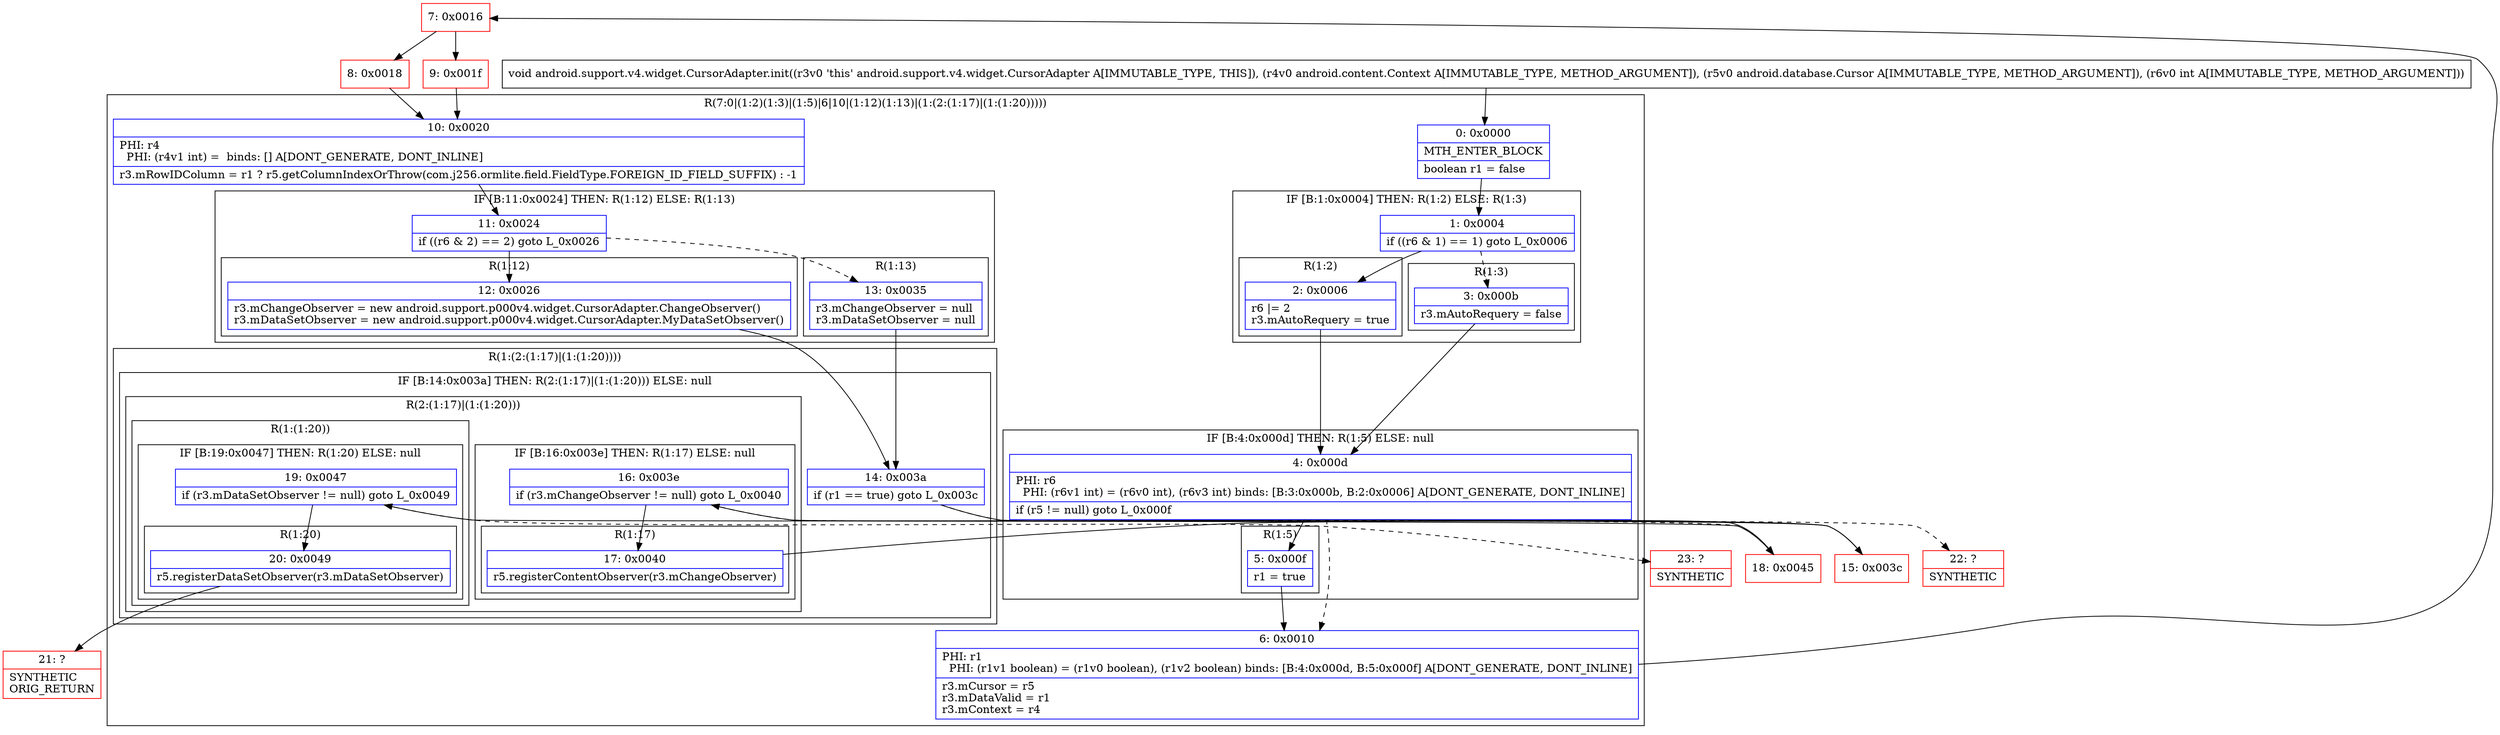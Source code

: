 digraph "CFG forandroid.support.v4.widget.CursorAdapter.init(Landroid\/content\/Context;Landroid\/database\/Cursor;I)V" {
subgraph cluster_Region_728447838 {
label = "R(7:0|(1:2)(1:3)|(1:5)|6|10|(1:12)(1:13)|(1:(2:(1:17)|(1:(1:20)))))";
node [shape=record,color=blue];
Node_0 [shape=record,label="{0\:\ 0x0000|MTH_ENTER_BLOCK\l|boolean r1 = false\l}"];
subgraph cluster_IfRegion_747122555 {
label = "IF [B:1:0x0004] THEN: R(1:2) ELSE: R(1:3)";
node [shape=record,color=blue];
Node_1 [shape=record,label="{1\:\ 0x0004|if ((r6 & 1) == 1) goto L_0x0006\l}"];
subgraph cluster_Region_379380728 {
label = "R(1:2)";
node [shape=record,color=blue];
Node_2 [shape=record,label="{2\:\ 0x0006|r6 \|= 2\lr3.mAutoRequery = true\l}"];
}
subgraph cluster_Region_437286580 {
label = "R(1:3)";
node [shape=record,color=blue];
Node_3 [shape=record,label="{3\:\ 0x000b|r3.mAutoRequery = false\l}"];
}
}
subgraph cluster_IfRegion_570374788 {
label = "IF [B:4:0x000d] THEN: R(1:5) ELSE: null";
node [shape=record,color=blue];
Node_4 [shape=record,label="{4\:\ 0x000d|PHI: r6 \l  PHI: (r6v1 int) = (r6v0 int), (r6v3 int) binds: [B:3:0x000b, B:2:0x0006] A[DONT_GENERATE, DONT_INLINE]\l|if (r5 != null) goto L_0x000f\l}"];
subgraph cluster_Region_181183652 {
label = "R(1:5)";
node [shape=record,color=blue];
Node_5 [shape=record,label="{5\:\ 0x000f|r1 = true\l}"];
}
}
Node_6 [shape=record,label="{6\:\ 0x0010|PHI: r1 \l  PHI: (r1v1 boolean) = (r1v0 boolean), (r1v2 boolean) binds: [B:4:0x000d, B:5:0x000f] A[DONT_GENERATE, DONT_INLINE]\l|r3.mCursor = r5\lr3.mDataValid = r1\lr3.mContext = r4\l}"];
Node_10 [shape=record,label="{10\:\ 0x0020|PHI: r4 \l  PHI: (r4v1 int) =  binds: [] A[DONT_GENERATE, DONT_INLINE]\l|r3.mRowIDColumn = r1 ? r5.getColumnIndexOrThrow(com.j256.ormlite.field.FieldType.FOREIGN_ID_FIELD_SUFFIX) : \-1\l}"];
subgraph cluster_IfRegion_1289828919 {
label = "IF [B:11:0x0024] THEN: R(1:12) ELSE: R(1:13)";
node [shape=record,color=blue];
Node_11 [shape=record,label="{11\:\ 0x0024|if ((r6 & 2) == 2) goto L_0x0026\l}"];
subgraph cluster_Region_1033077616 {
label = "R(1:12)";
node [shape=record,color=blue];
Node_12 [shape=record,label="{12\:\ 0x0026|r3.mChangeObserver = new android.support.p000v4.widget.CursorAdapter.ChangeObserver()\lr3.mDataSetObserver = new android.support.p000v4.widget.CursorAdapter.MyDataSetObserver()\l}"];
}
subgraph cluster_Region_607123360 {
label = "R(1:13)";
node [shape=record,color=blue];
Node_13 [shape=record,label="{13\:\ 0x0035|r3.mChangeObserver = null\lr3.mDataSetObserver = null\l}"];
}
}
subgraph cluster_Region_2094842555 {
label = "R(1:(2:(1:17)|(1:(1:20))))";
node [shape=record,color=blue];
subgraph cluster_IfRegion_1448840439 {
label = "IF [B:14:0x003a] THEN: R(2:(1:17)|(1:(1:20))) ELSE: null";
node [shape=record,color=blue];
Node_14 [shape=record,label="{14\:\ 0x003a|if (r1 == true) goto L_0x003c\l}"];
subgraph cluster_Region_959016853 {
label = "R(2:(1:17)|(1:(1:20)))";
node [shape=record,color=blue];
subgraph cluster_IfRegion_402711491 {
label = "IF [B:16:0x003e] THEN: R(1:17) ELSE: null";
node [shape=record,color=blue];
Node_16 [shape=record,label="{16\:\ 0x003e|if (r3.mChangeObserver != null) goto L_0x0040\l}"];
subgraph cluster_Region_1137284500 {
label = "R(1:17)";
node [shape=record,color=blue];
Node_17 [shape=record,label="{17\:\ 0x0040|r5.registerContentObserver(r3.mChangeObserver)\l}"];
}
}
subgraph cluster_Region_1494900300 {
label = "R(1:(1:20))";
node [shape=record,color=blue];
subgraph cluster_IfRegion_725473085 {
label = "IF [B:19:0x0047] THEN: R(1:20) ELSE: null";
node [shape=record,color=blue];
Node_19 [shape=record,label="{19\:\ 0x0047|if (r3.mDataSetObserver != null) goto L_0x0049\l}"];
subgraph cluster_Region_884746082 {
label = "R(1:20)";
node [shape=record,color=blue];
Node_20 [shape=record,label="{20\:\ 0x0049|r5.registerDataSetObserver(r3.mDataSetObserver)\l}"];
}
}
}
}
}
}
}
Node_7 [shape=record,color=red,label="{7\:\ 0x0016}"];
Node_8 [shape=record,color=red,label="{8\:\ 0x0018}"];
Node_9 [shape=record,color=red,label="{9\:\ 0x001f}"];
Node_15 [shape=record,color=red,label="{15\:\ 0x003c}"];
Node_18 [shape=record,color=red,label="{18\:\ 0x0045}"];
Node_21 [shape=record,color=red,label="{21\:\ ?|SYNTHETIC\lORIG_RETURN\l}"];
Node_22 [shape=record,color=red,label="{22\:\ ?|SYNTHETIC\l}"];
Node_23 [shape=record,color=red,label="{23\:\ ?|SYNTHETIC\l}"];
MethodNode[shape=record,label="{void android.support.v4.widget.CursorAdapter.init((r3v0 'this' android.support.v4.widget.CursorAdapter A[IMMUTABLE_TYPE, THIS]), (r4v0 android.content.Context A[IMMUTABLE_TYPE, METHOD_ARGUMENT]), (r5v0 android.database.Cursor A[IMMUTABLE_TYPE, METHOD_ARGUMENT]), (r6v0 int A[IMMUTABLE_TYPE, METHOD_ARGUMENT])) }"];
MethodNode -> Node_0;
Node_0 -> Node_1;
Node_1 -> Node_2;
Node_1 -> Node_3[style=dashed];
Node_2 -> Node_4;
Node_3 -> Node_4;
Node_4 -> Node_5;
Node_4 -> Node_6[style=dashed];
Node_5 -> Node_6;
Node_6 -> Node_7;
Node_10 -> Node_11;
Node_11 -> Node_12;
Node_11 -> Node_13[style=dashed];
Node_12 -> Node_14;
Node_13 -> Node_14;
Node_14 -> Node_15;
Node_14 -> Node_22[style=dashed];
Node_16 -> Node_17;
Node_16 -> Node_18[style=dashed];
Node_17 -> Node_18;
Node_19 -> Node_20;
Node_19 -> Node_23[style=dashed];
Node_20 -> Node_21;
Node_7 -> Node_8;
Node_7 -> Node_9;
Node_8 -> Node_10;
Node_9 -> Node_10;
Node_15 -> Node_16;
Node_18 -> Node_19;
}

